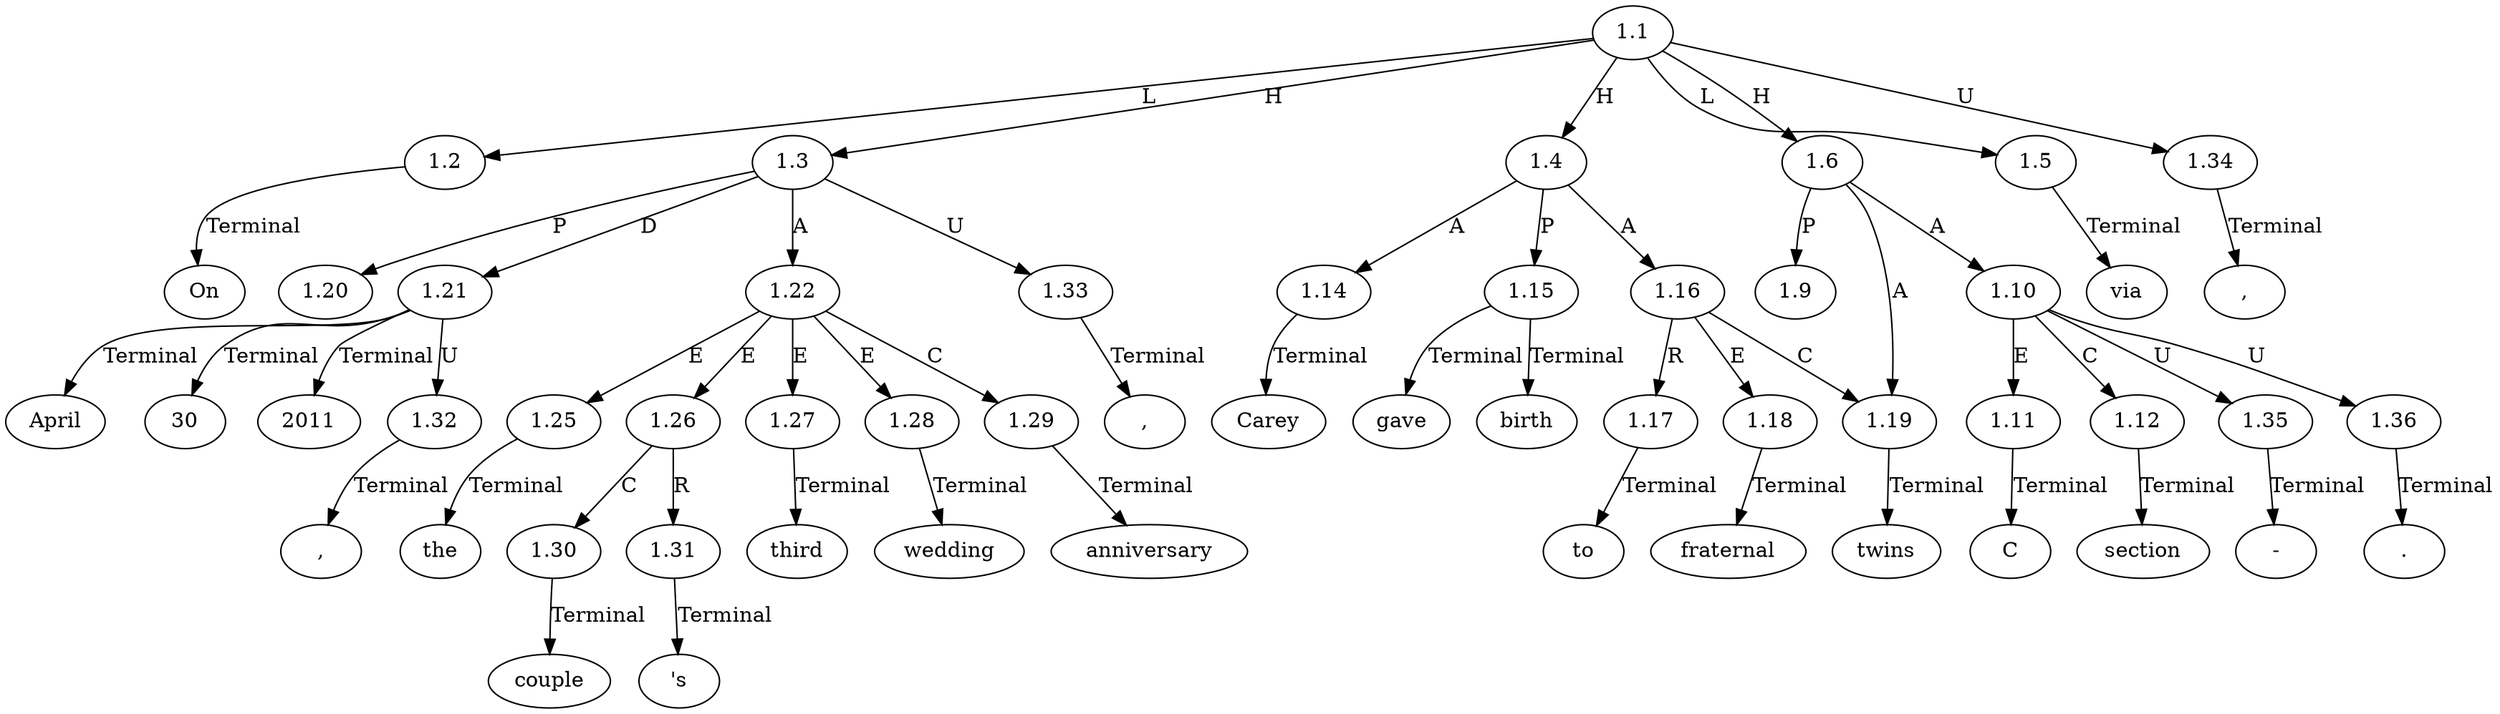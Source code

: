 // Graph
digraph {
	0.1 [label=On ordering=out]
	0.10 [label=third ordering=out]
	0.11 [label=wedding ordering=out]
	0.12 [label=anniversary ordering=out]
	0.13 [label="," ordering=out]
	0.14 [label=Carey ordering=out]
	0.15 [label=gave ordering=out]
	0.16 [label=birth ordering=out]
	0.17 [label=to ordering=out]
	0.18 [label=fraternal ordering=out]
	0.19 [label=twins ordering=out]
	0.2 [label=April ordering=out]
	0.20 [label=via ordering=out]
	0.21 [label=C ordering=out]
	0.22 [label="-" ordering=out]
	0.23 [label=section ordering=out]
	0.24 [label="." ordering=out]
	0.3 [label=30 ordering=out]
	0.4 [label="," ordering=out]
	0.5 [label=2011 ordering=out]
	0.6 [label="," ordering=out]
	0.7 [label=the ordering=out]
	0.8 [label=couple ordering=out]
	0.9 [label="'s" ordering=out]
	1.1 [label=1.1 ordering=out]
	1.2 [label=1.2 ordering=out]
	1.3 [label=1.3 ordering=out]
	1.4 [label=1.4 ordering=out]
	1.5 [label=1.5 ordering=out]
	1.6 [label=1.6 ordering=out]
	1.9 [label=1.9 ordering=out]
	1.10 [label=1.10 ordering=out]
	1.11 [label=1.11 ordering=out]
	1.12 [label=1.12 ordering=out]
	1.14 [label=1.14 ordering=out]
	1.15 [label=1.15 ordering=out]
	1.16 [label=1.16 ordering=out]
	1.17 [label=1.17 ordering=out]
	1.18 [label=1.18 ordering=out]
	1.19 [label=1.19 ordering=out]
	1.20 [label=1.20 ordering=out]
	1.21 [label=1.21 ordering=out]
	1.22 [label=1.22 ordering=out]
	1.25 [label=1.25 ordering=out]
	1.26 [label=1.26 ordering=out]
	1.27 [label=1.27 ordering=out]
	1.28 [label=1.28 ordering=out]
	1.29 [label=1.29 ordering=out]
	1.30 [label=1.30 ordering=out]
	1.31 [label=1.31 ordering=out]
	1.32 [label=1.32 ordering=out]
	1.33 [label=1.33 ordering=out]
	1.34 [label=1.34 ordering=out]
	1.35 [label=1.35 ordering=out]
	1.36 [label=1.36 ordering=out]
	1.1 -> 1.2 [label=L ordering=out]
	1.1 -> 1.3 [label=H ordering=out]
	1.1 -> 1.4 [label=H ordering=out]
	1.1 -> 1.5 [label=L ordering=out]
	1.1 -> 1.6 [label=H ordering=out]
	1.1 -> 1.34 [label=U ordering=out]
	1.2 -> 0.1 [label=Terminal ordering=out]
	1.3 -> 1.20 [label=P ordering=out]
	1.3 -> 1.21 [label=D ordering=out]
	1.3 -> 1.22 [label=A ordering=out]
	1.3 -> 1.33 [label=U ordering=out]
	1.4 -> 1.14 [label=A ordering=out]
	1.4 -> 1.15 [label=P ordering=out]
	1.4 -> 1.16 [label=A ordering=out]
	1.5 -> 0.20 [label=Terminal ordering=out]
	1.6 -> 1.9 [label=P ordering=out]
	1.6 -> 1.10 [label=A ordering=out]
	1.6 -> 1.19 [label=A ordering=out]
	1.10 -> 1.11 [label=E ordering=out]
	1.10 -> 1.12 [label=C ordering=out]
	1.10 -> 1.35 [label=U ordering=out]
	1.10 -> 1.36 [label=U ordering=out]
	1.11 -> 0.21 [label=Terminal ordering=out]
	1.12 -> 0.23 [label=Terminal ordering=out]
	1.14 -> 0.14 [label=Terminal ordering=out]
	1.15 -> 0.15 [label=Terminal ordering=out]
	1.15 -> 0.16 [label=Terminal ordering=out]
	1.16 -> 1.17 [label=R ordering=out]
	1.16 -> 1.18 [label=E ordering=out]
	1.16 -> 1.19 [label=C ordering=out]
	1.17 -> 0.17 [label=Terminal ordering=out]
	1.18 -> 0.18 [label=Terminal ordering=out]
	1.19 -> 0.19 [label=Terminal ordering=out]
	1.21 -> 0.2 [label=Terminal ordering=out]
	1.21 -> 0.3 [label=Terminal ordering=out]
	1.21 -> 0.5 [label=Terminal ordering=out]
	1.21 -> 1.32 [label=U ordering=out]
	1.22 -> 1.25 [label=E ordering=out]
	1.22 -> 1.26 [label=E ordering=out]
	1.22 -> 1.27 [label=E ordering=out]
	1.22 -> 1.28 [label=E ordering=out]
	1.22 -> 1.29 [label=C ordering=out]
	1.25 -> 0.7 [label=Terminal ordering=out]
	1.26 -> 1.30 [label=C ordering=out]
	1.26 -> 1.31 [label=R ordering=out]
	1.27 -> 0.10 [label=Terminal ordering=out]
	1.28 -> 0.11 [label=Terminal ordering=out]
	1.29 -> 0.12 [label=Terminal ordering=out]
	1.30 -> 0.8 [label=Terminal ordering=out]
	1.31 -> 0.9 [label=Terminal ordering=out]
	1.32 -> 0.4 [label=Terminal ordering=out]
	1.33 -> 0.6 [label=Terminal ordering=out]
	1.34 -> 0.13 [label=Terminal ordering=out]
	1.35 -> 0.22 [label=Terminal ordering=out]
	1.36 -> 0.24 [label=Terminal ordering=out]
}
